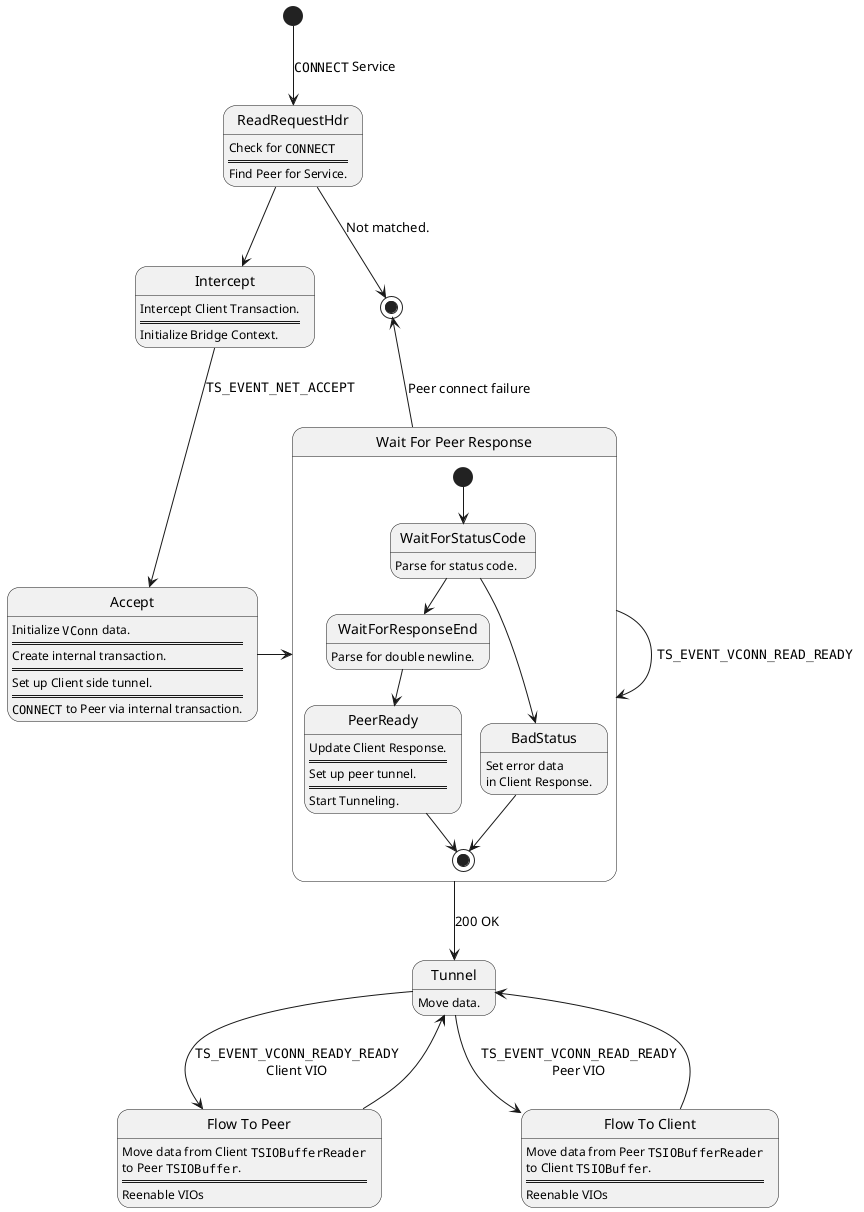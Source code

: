 @startuml

ReadRequestHdr : Check for ""CONNECT""
ReadRequestHdr : =====
ReadRequestHdr : Find Peer for Service.

Intercept : Intercept Client Transaction.
Intercept : =====
Intercept : Initialize Bridge Context.

Accept : Initialize ""VConn"" data.
Accept : =====
Accept : Create internal transaction.
Accept : =====
Accept : Set up Client side tunnel.
Accept : =====
Accept : ""CONNECT"" to Peer via internal transaction.

Tunnel : Move data.

state "Flow To Peer" as FlowToPeer
FlowToPeer : Move data from Client ""TSIOBufferReader""\nto Peer ""TSIOBuffer"".
FlowToPeer : =====
FlowToPeer : Reenable VIOs

state "Flow To Client" as FlowToClient
FlowToClient : Move data from Peer ""TSIOBufferReader""\nto Client ""TSIOBuffer"".
FlowToClient : =====
FlowToClient : Reenable VIOs

state "Wait For Peer Response" as WaitForPeerResponse {
  WaitForStatusCode : Parse for status code.

  WaitForResponseEnd : Parse for double newline.

  BadStatus : Set error data\nin Client Response.

  PeerReady : Update Client Response.
  PeerReady : =====
  PeerReady : Set up peer tunnel.
  PeerReady : =====
  PeerReady : Start Tunneling.

  [*] --> WaitForStatusCode
  WaitForStatusCode --> WaitForResponseEnd
  WaitForStatusCode --> BadStatus
  BadStatus --> [*]
  WaitForResponseEnd --> PeerReady
  PeerReady --> [*]
}

[*] --> ReadRequestHdr : ""CONNECT"" Service
ReadRequestHdr --> [*] : Not matched.
ReadRequestHdr --> Intercept
Intercept --> Accept : ""TS_EVENT_NET_ACCEPT""
Accept -r-> WaitForPeerResponse
WaitForPeerResponse --> WaitForPeerResponse : ""TS_EVENT_VCONN_READ_READY""
WaitForPeerResponse --> Tunnel : 200 OK
WaitForPeerResponse -u-> [*] : Peer connect failure

Tunnel --> FlowToClient : ""TS_EVENT_VCONN_READ_READY""\nPeer VIO
FlowToClient --> Tunnel
Tunnel --> FlowToPeer : ""TS_EVENT_VCONN_READY_READY""\nClient VIO
FlowToPeer --> Tunnel

@enduml
